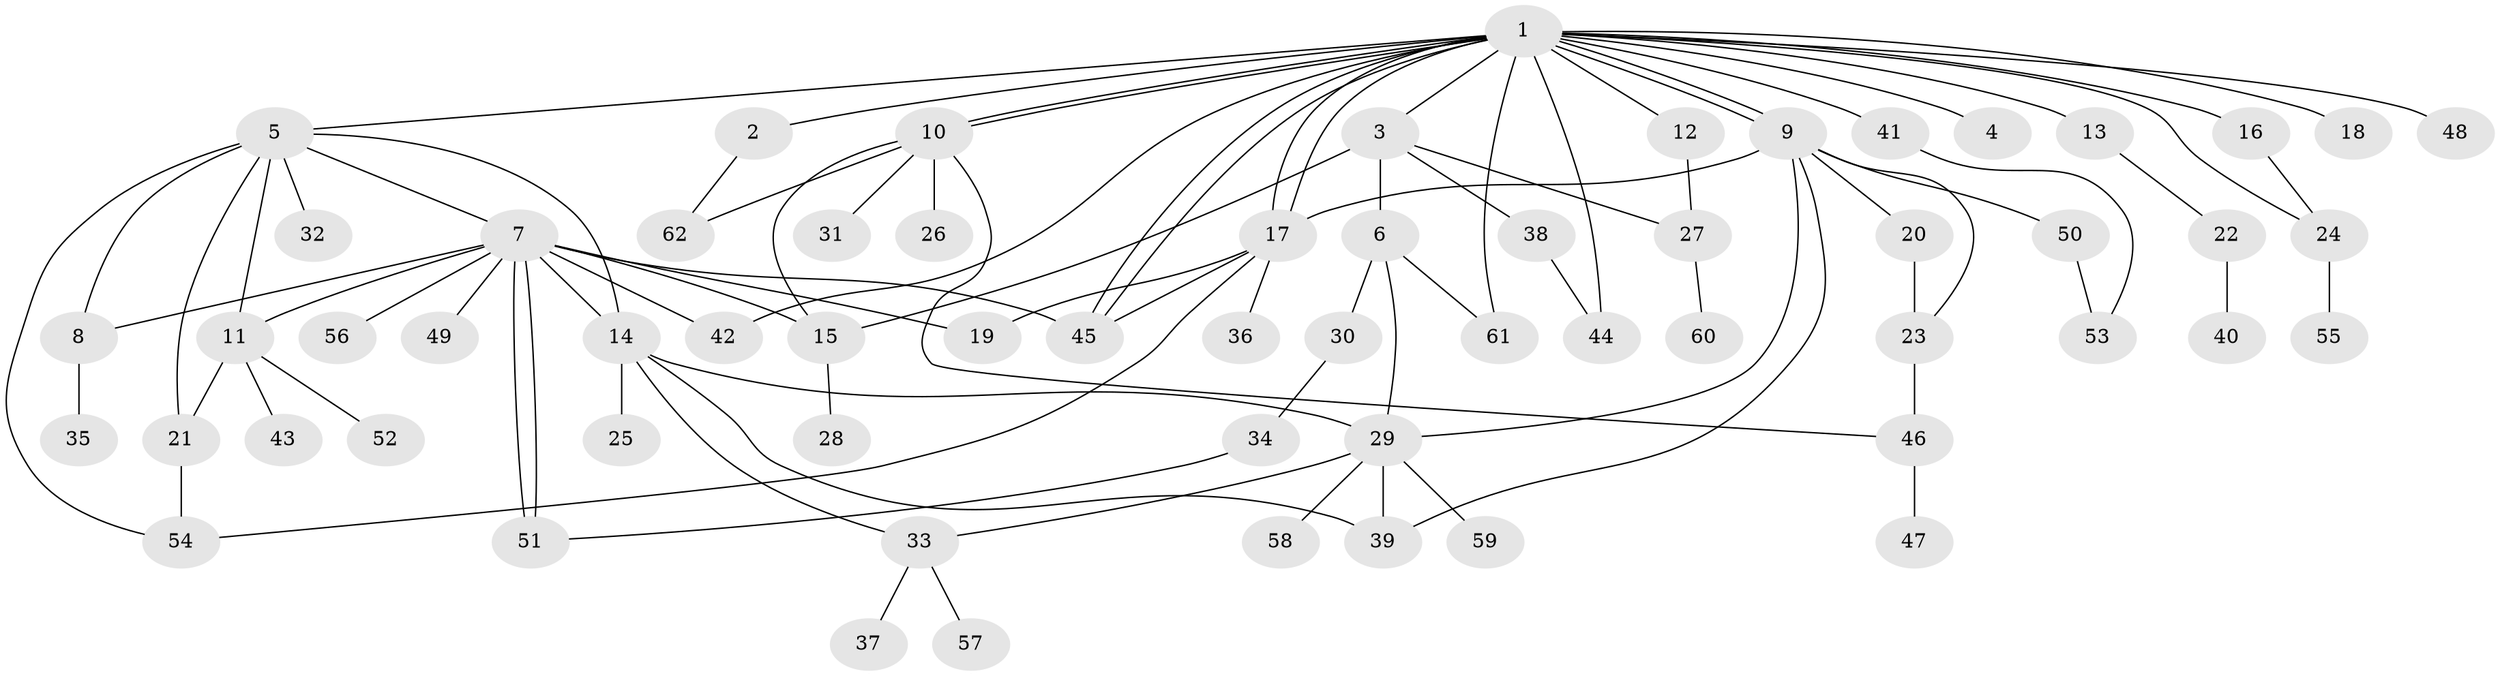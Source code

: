 // coarse degree distribution, {22: 0.023255813953488372, 2: 0.27906976744186046, 5: 0.046511627906976744, 1: 0.3953488372093023, 8: 0.023255813953488372, 4: 0.06976744186046512, 14: 0.023255813953488372, 11: 0.023255813953488372, 6: 0.023255813953488372, 3: 0.06976744186046512, 7: 0.023255813953488372}
// Generated by graph-tools (version 1.1) at 2025/23/03/03/25 07:23:54]
// undirected, 62 vertices, 93 edges
graph export_dot {
graph [start="1"]
  node [color=gray90,style=filled];
  1;
  2;
  3;
  4;
  5;
  6;
  7;
  8;
  9;
  10;
  11;
  12;
  13;
  14;
  15;
  16;
  17;
  18;
  19;
  20;
  21;
  22;
  23;
  24;
  25;
  26;
  27;
  28;
  29;
  30;
  31;
  32;
  33;
  34;
  35;
  36;
  37;
  38;
  39;
  40;
  41;
  42;
  43;
  44;
  45;
  46;
  47;
  48;
  49;
  50;
  51;
  52;
  53;
  54;
  55;
  56;
  57;
  58;
  59;
  60;
  61;
  62;
  1 -- 2;
  1 -- 3;
  1 -- 4;
  1 -- 5;
  1 -- 9;
  1 -- 9;
  1 -- 10;
  1 -- 10;
  1 -- 12;
  1 -- 13;
  1 -- 16;
  1 -- 17;
  1 -- 17;
  1 -- 18;
  1 -- 24;
  1 -- 41;
  1 -- 42;
  1 -- 44;
  1 -- 45;
  1 -- 45;
  1 -- 48;
  1 -- 61;
  2 -- 62;
  3 -- 6;
  3 -- 15;
  3 -- 27;
  3 -- 38;
  5 -- 7;
  5 -- 8;
  5 -- 11;
  5 -- 14;
  5 -- 21;
  5 -- 32;
  5 -- 54;
  6 -- 29;
  6 -- 30;
  6 -- 61;
  7 -- 8;
  7 -- 11;
  7 -- 14;
  7 -- 15;
  7 -- 19;
  7 -- 42;
  7 -- 45;
  7 -- 49;
  7 -- 51;
  7 -- 51;
  7 -- 56;
  8 -- 35;
  9 -- 17;
  9 -- 20;
  9 -- 23;
  9 -- 29;
  9 -- 39;
  9 -- 50;
  10 -- 15;
  10 -- 26;
  10 -- 31;
  10 -- 46;
  10 -- 62;
  11 -- 21;
  11 -- 43;
  11 -- 52;
  12 -- 27;
  13 -- 22;
  14 -- 25;
  14 -- 29;
  14 -- 33;
  14 -- 39;
  15 -- 28;
  16 -- 24;
  17 -- 19;
  17 -- 36;
  17 -- 45;
  17 -- 54;
  20 -- 23;
  21 -- 54;
  22 -- 40;
  23 -- 46;
  24 -- 55;
  27 -- 60;
  29 -- 33;
  29 -- 39;
  29 -- 58;
  29 -- 59;
  30 -- 34;
  33 -- 37;
  33 -- 57;
  34 -- 51;
  38 -- 44;
  41 -- 53;
  46 -- 47;
  50 -- 53;
}
